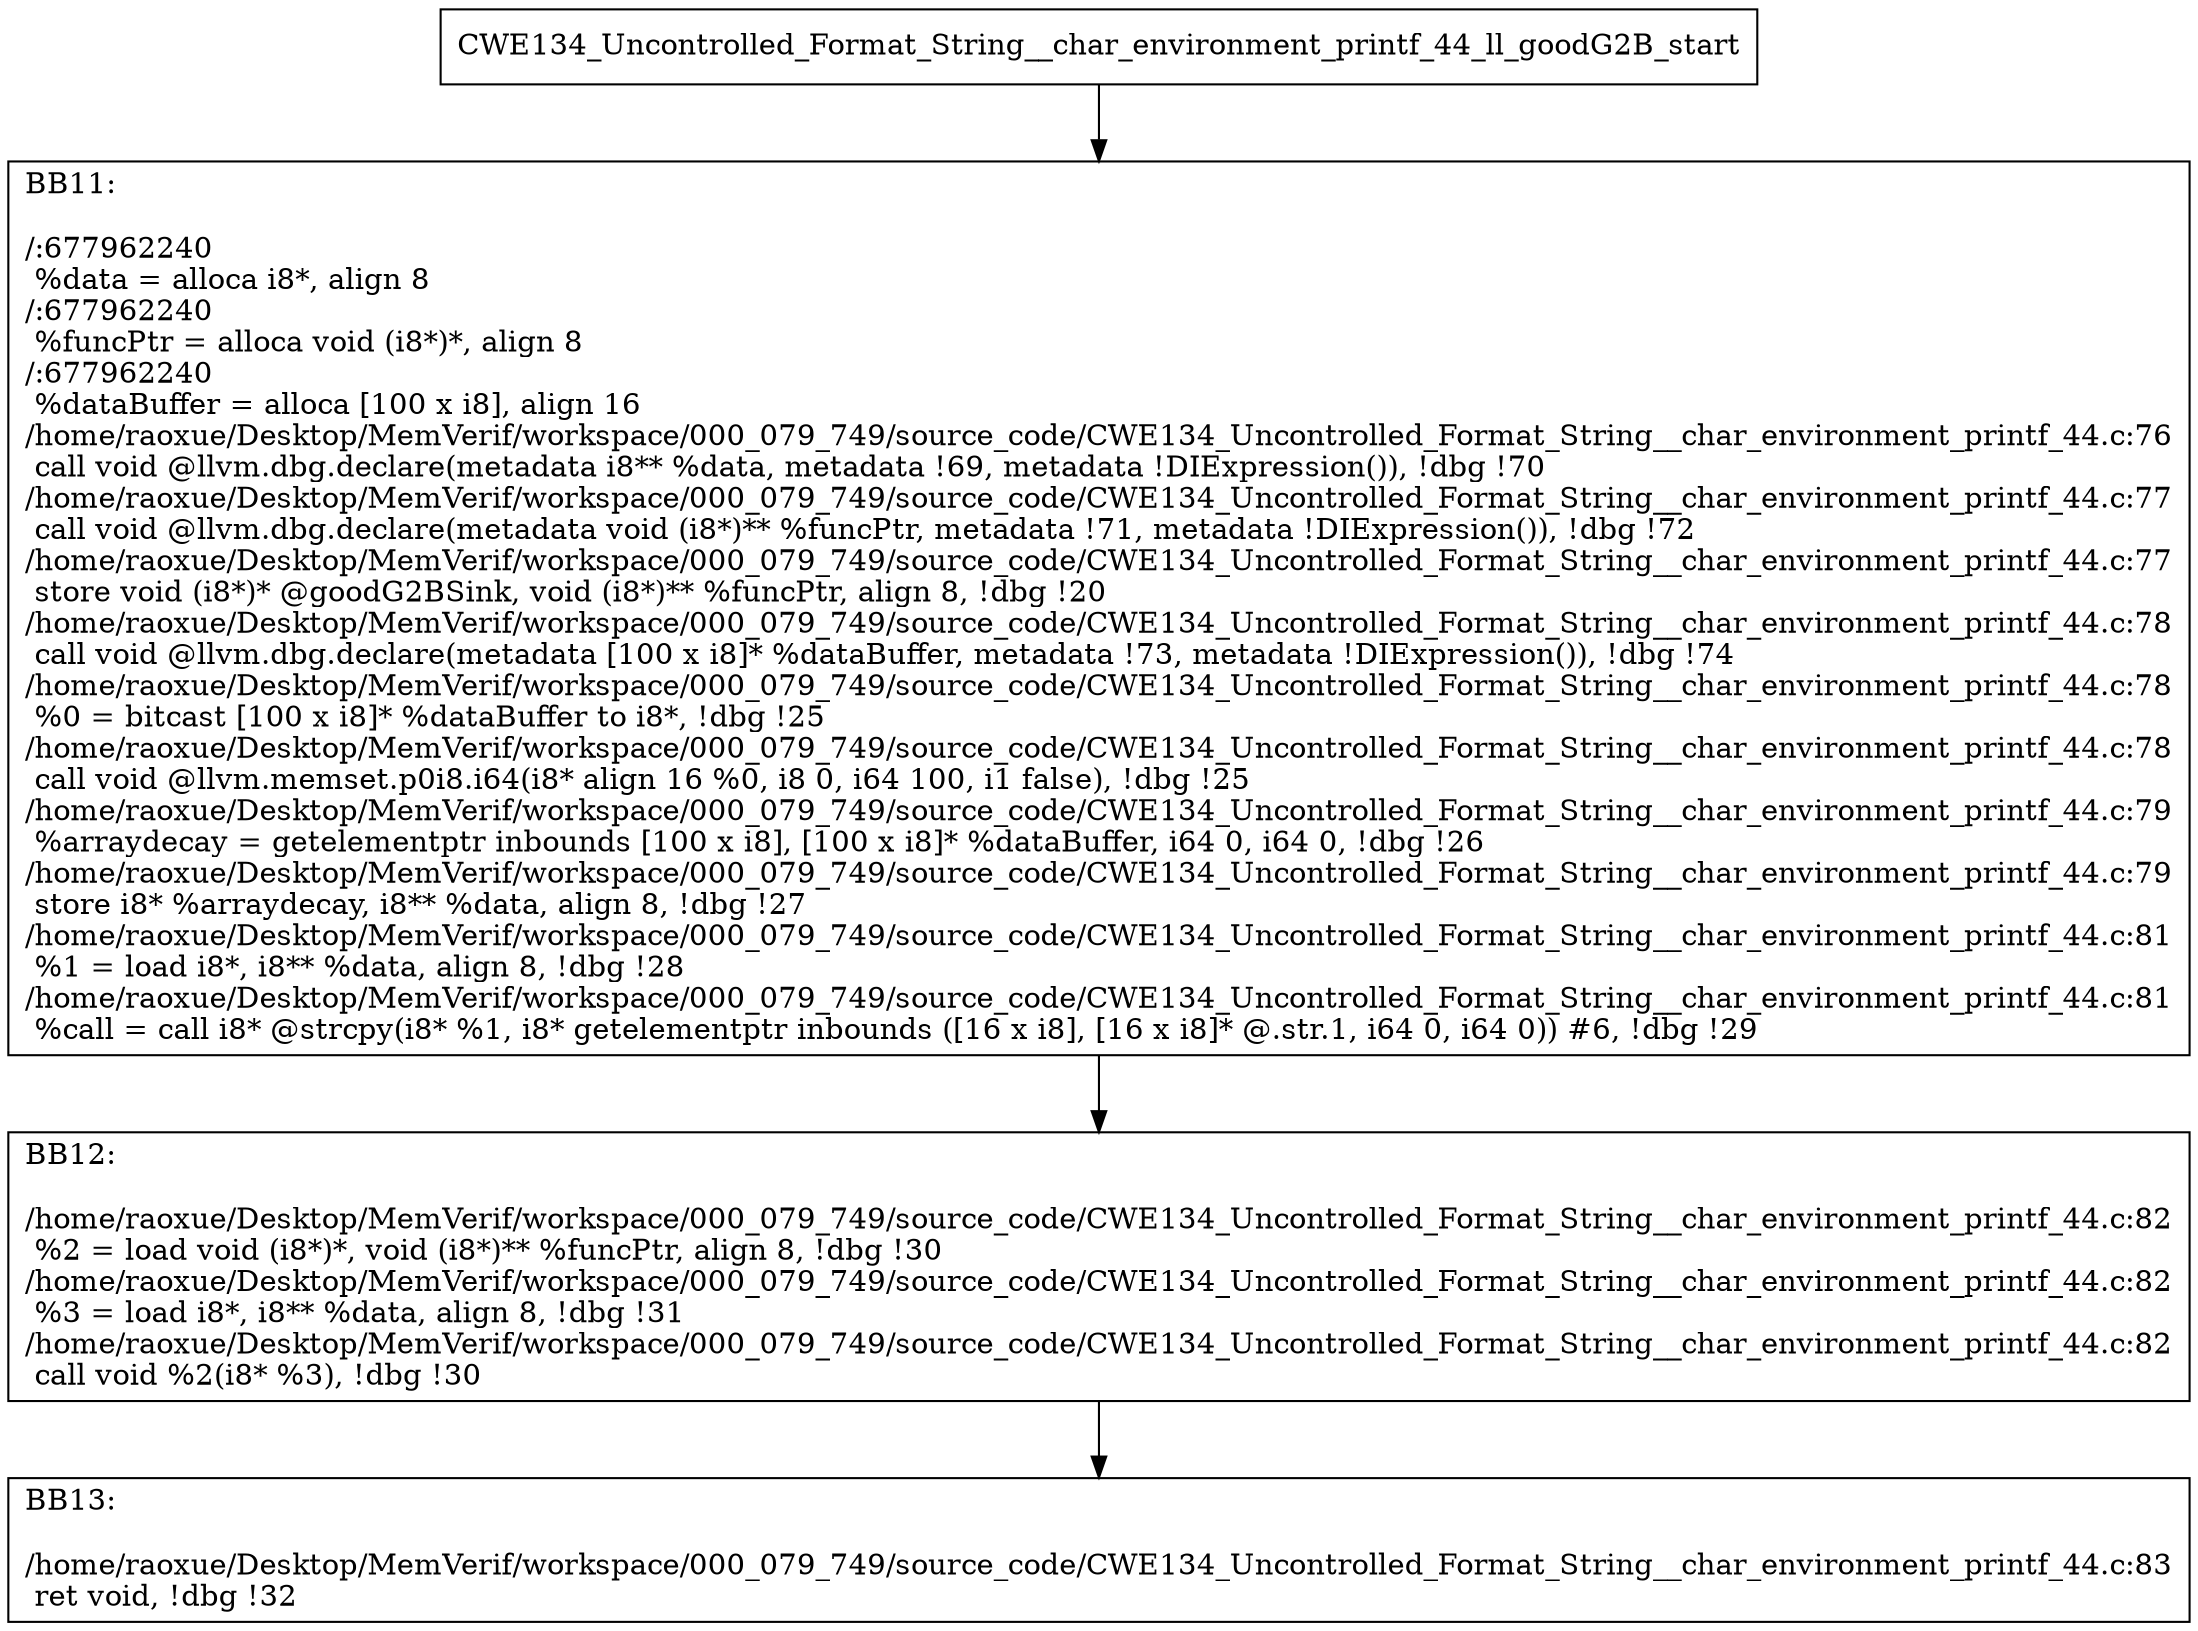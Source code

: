 digraph "CFG for'CWE134_Uncontrolled_Format_String__char_environment_printf_44_ll_goodG2B' function" {
	BBCWE134_Uncontrolled_Format_String__char_environment_printf_44_ll_goodG2B_start[shape=record,label="{CWE134_Uncontrolled_Format_String__char_environment_printf_44_ll_goodG2B_start}"];
	BBCWE134_Uncontrolled_Format_String__char_environment_printf_44_ll_goodG2B_start-> CWE134_Uncontrolled_Format_String__char_environment_printf_44_ll_goodG2BBB11;
	CWE134_Uncontrolled_Format_String__char_environment_printf_44_ll_goodG2BBB11 [shape=record, label="{BB11:\l\l/:677962240\l
  %data = alloca i8*, align 8\l
/:677962240\l
  %funcPtr = alloca void (i8*)*, align 8\l
/:677962240\l
  %dataBuffer = alloca [100 x i8], align 16\l
/home/raoxue/Desktop/MemVerif/workspace/000_079_749/source_code/CWE134_Uncontrolled_Format_String__char_environment_printf_44.c:76\l
  call void @llvm.dbg.declare(metadata i8** %data, metadata !69, metadata !DIExpression()), !dbg !70\l
/home/raoxue/Desktop/MemVerif/workspace/000_079_749/source_code/CWE134_Uncontrolled_Format_String__char_environment_printf_44.c:77\l
  call void @llvm.dbg.declare(metadata void (i8*)** %funcPtr, metadata !71, metadata !DIExpression()), !dbg !72\l
/home/raoxue/Desktop/MemVerif/workspace/000_079_749/source_code/CWE134_Uncontrolled_Format_String__char_environment_printf_44.c:77\l
  store void (i8*)* @goodG2BSink, void (i8*)** %funcPtr, align 8, !dbg !20\l
/home/raoxue/Desktop/MemVerif/workspace/000_079_749/source_code/CWE134_Uncontrolled_Format_String__char_environment_printf_44.c:78\l
  call void @llvm.dbg.declare(metadata [100 x i8]* %dataBuffer, metadata !73, metadata !DIExpression()), !dbg !74\l
/home/raoxue/Desktop/MemVerif/workspace/000_079_749/source_code/CWE134_Uncontrolled_Format_String__char_environment_printf_44.c:78\l
  %0 = bitcast [100 x i8]* %dataBuffer to i8*, !dbg !25\l
/home/raoxue/Desktop/MemVerif/workspace/000_079_749/source_code/CWE134_Uncontrolled_Format_String__char_environment_printf_44.c:78\l
  call void @llvm.memset.p0i8.i64(i8* align 16 %0, i8 0, i64 100, i1 false), !dbg !25\l
/home/raoxue/Desktop/MemVerif/workspace/000_079_749/source_code/CWE134_Uncontrolled_Format_String__char_environment_printf_44.c:79\l
  %arraydecay = getelementptr inbounds [100 x i8], [100 x i8]* %dataBuffer, i64 0, i64 0, !dbg !26\l
/home/raoxue/Desktop/MemVerif/workspace/000_079_749/source_code/CWE134_Uncontrolled_Format_String__char_environment_printf_44.c:79\l
  store i8* %arraydecay, i8** %data, align 8, !dbg !27\l
/home/raoxue/Desktop/MemVerif/workspace/000_079_749/source_code/CWE134_Uncontrolled_Format_String__char_environment_printf_44.c:81\l
  %1 = load i8*, i8** %data, align 8, !dbg !28\l
/home/raoxue/Desktop/MemVerif/workspace/000_079_749/source_code/CWE134_Uncontrolled_Format_String__char_environment_printf_44.c:81\l
  %call = call i8* @strcpy(i8* %1, i8* getelementptr inbounds ([16 x i8], [16 x i8]* @.str.1, i64 0, i64 0)) #6, !dbg !29\l
}"];
	CWE134_Uncontrolled_Format_String__char_environment_printf_44_ll_goodG2BBB11-> CWE134_Uncontrolled_Format_String__char_environment_printf_44_ll_goodG2BBB12;
	CWE134_Uncontrolled_Format_String__char_environment_printf_44_ll_goodG2BBB12 [shape=record, label="{BB12:\l\l/home/raoxue/Desktop/MemVerif/workspace/000_079_749/source_code/CWE134_Uncontrolled_Format_String__char_environment_printf_44.c:82\l
  %2 = load void (i8*)*, void (i8*)** %funcPtr, align 8, !dbg !30\l
/home/raoxue/Desktop/MemVerif/workspace/000_079_749/source_code/CWE134_Uncontrolled_Format_String__char_environment_printf_44.c:82\l
  %3 = load i8*, i8** %data, align 8, !dbg !31\l
/home/raoxue/Desktop/MemVerif/workspace/000_079_749/source_code/CWE134_Uncontrolled_Format_String__char_environment_printf_44.c:82\l
  call void %2(i8* %3), !dbg !30\l
}"];
	CWE134_Uncontrolled_Format_String__char_environment_printf_44_ll_goodG2BBB12-> CWE134_Uncontrolled_Format_String__char_environment_printf_44_ll_goodG2BBB13;
	CWE134_Uncontrolled_Format_String__char_environment_printf_44_ll_goodG2BBB13 [shape=record, label="{BB13:\l\l/home/raoxue/Desktop/MemVerif/workspace/000_079_749/source_code/CWE134_Uncontrolled_Format_String__char_environment_printf_44.c:83\l
  ret void, !dbg !32\l
}"];
}
